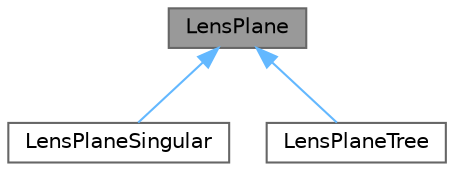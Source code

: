 digraph "LensPlane"
{
 // LATEX_PDF_SIZE
  bgcolor="transparent";
  edge [fontname=Helvetica,fontsize=10,labelfontname=Helvetica,labelfontsize=10];
  node [fontname=Helvetica,fontsize=10,shape=box,height=0.2,width=0.4];
  Node1 [id="Node000001",label="LensPlane",height=0.2,width=0.4,color="gray40", fillcolor="grey60", style="filled", fontcolor="black",tooltip="Base class representing a plane in redshift onto which lenses are placed."];
  Node1 -> Node2 [id="edge3_Node000001_Node000002",dir="back",color="steelblue1",style="solid",tooltip=" "];
  Node2 [id="Node000002",label="LensPlaneSingular",height=0.2,width=0.4,color="gray40", fillcolor="white", style="filled",URL="$class_lens_plane_singular.html",tooltip="A LensPlane with a list of LensHalo's in it."];
  Node1 -> Node3 [id="edge4_Node000001_Node000003",dir="back",color="steelblue1",style="solid",tooltip=" "];
  Node3 [id="Node000003",label="LensPlaneTree",height=0.2,width=0.4,color="gray40", fillcolor="white", style="filled",URL="$class_lens_plane_tree.html",tooltip="A LensPlane with a TreeQuad on it to calculate the deflection caused by field lenses."];
}
